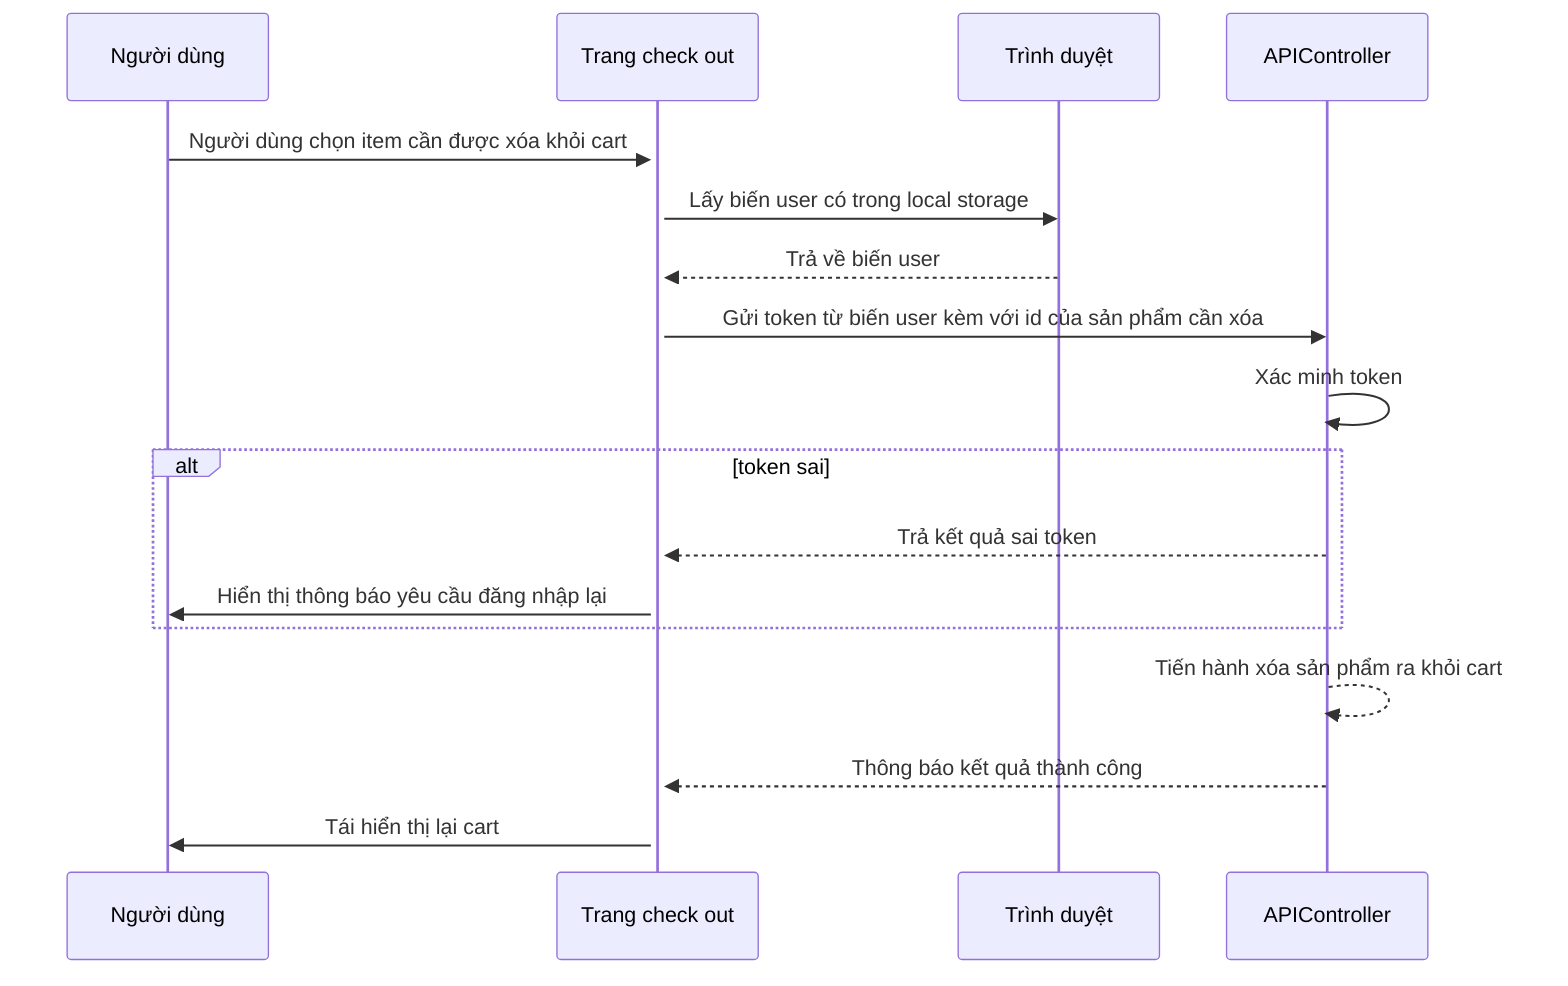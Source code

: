 sequenceDiagram
    Người dùng->>+Trang check out: Người dùng chọn item cần được xóa khỏi cart
    Trang check out ->> Trình duyệt: Lấy biến user có trong local storage
    Trình duyệt -->> Trang check out: Trả về biến user
    Trang check out ->> APIController: Gửi token từ biến user kèm với id của sản phẩm cần xóa
    APIController ->> APIController: Xác minh token
    alt token sai
    APIController -->> Trang check out: Trả kết quả sai token
    Trang check out ->> Người dùng: Hiển thị thông báo yêu cầu đăng nhập lại
    end
    APIController -->> APIController: Tiến hành xóa sản phẩm ra khỏi cart
    APIController -->> Trang check out: Thông báo kết quả thành công
    Trang check out ->> Người dùng: Tái hiển thị lại cart